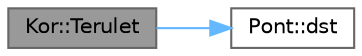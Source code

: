 digraph "Kor::Terulet"
{
 // LATEX_PDF_SIZE
  bgcolor="transparent";
  edge [fontname=Helvetica,fontsize=10,labelfontname=Helvetica,labelfontsize=10];
  node [fontname=Helvetica,fontsize=10,shape=box,height=0.2,width=0.4];
  rankdir="LR";
  Node1 [id="Node000001",label="Kor::Terulet",height=0.2,width=0.4,color="gray40", fillcolor="grey60", style="filled", fontcolor="black",tooltip="Kor területét számoló függvény. A kiszamitas modja: r^2 * pi."];
  Node1 -> Node2 [id="edge3_Node000001_Node000002",color="steelblue1",style="solid",tooltip=" "];
  Node2 [id="Node000002",label="Pont::dst",height=0.2,width=0.4,color="grey40", fillcolor="white", style="filled",URL="$class_pont.html#a27125c0be3500c187d2cb69212600444",tooltip="Pont osztály távolság számító metódusa."];
}

